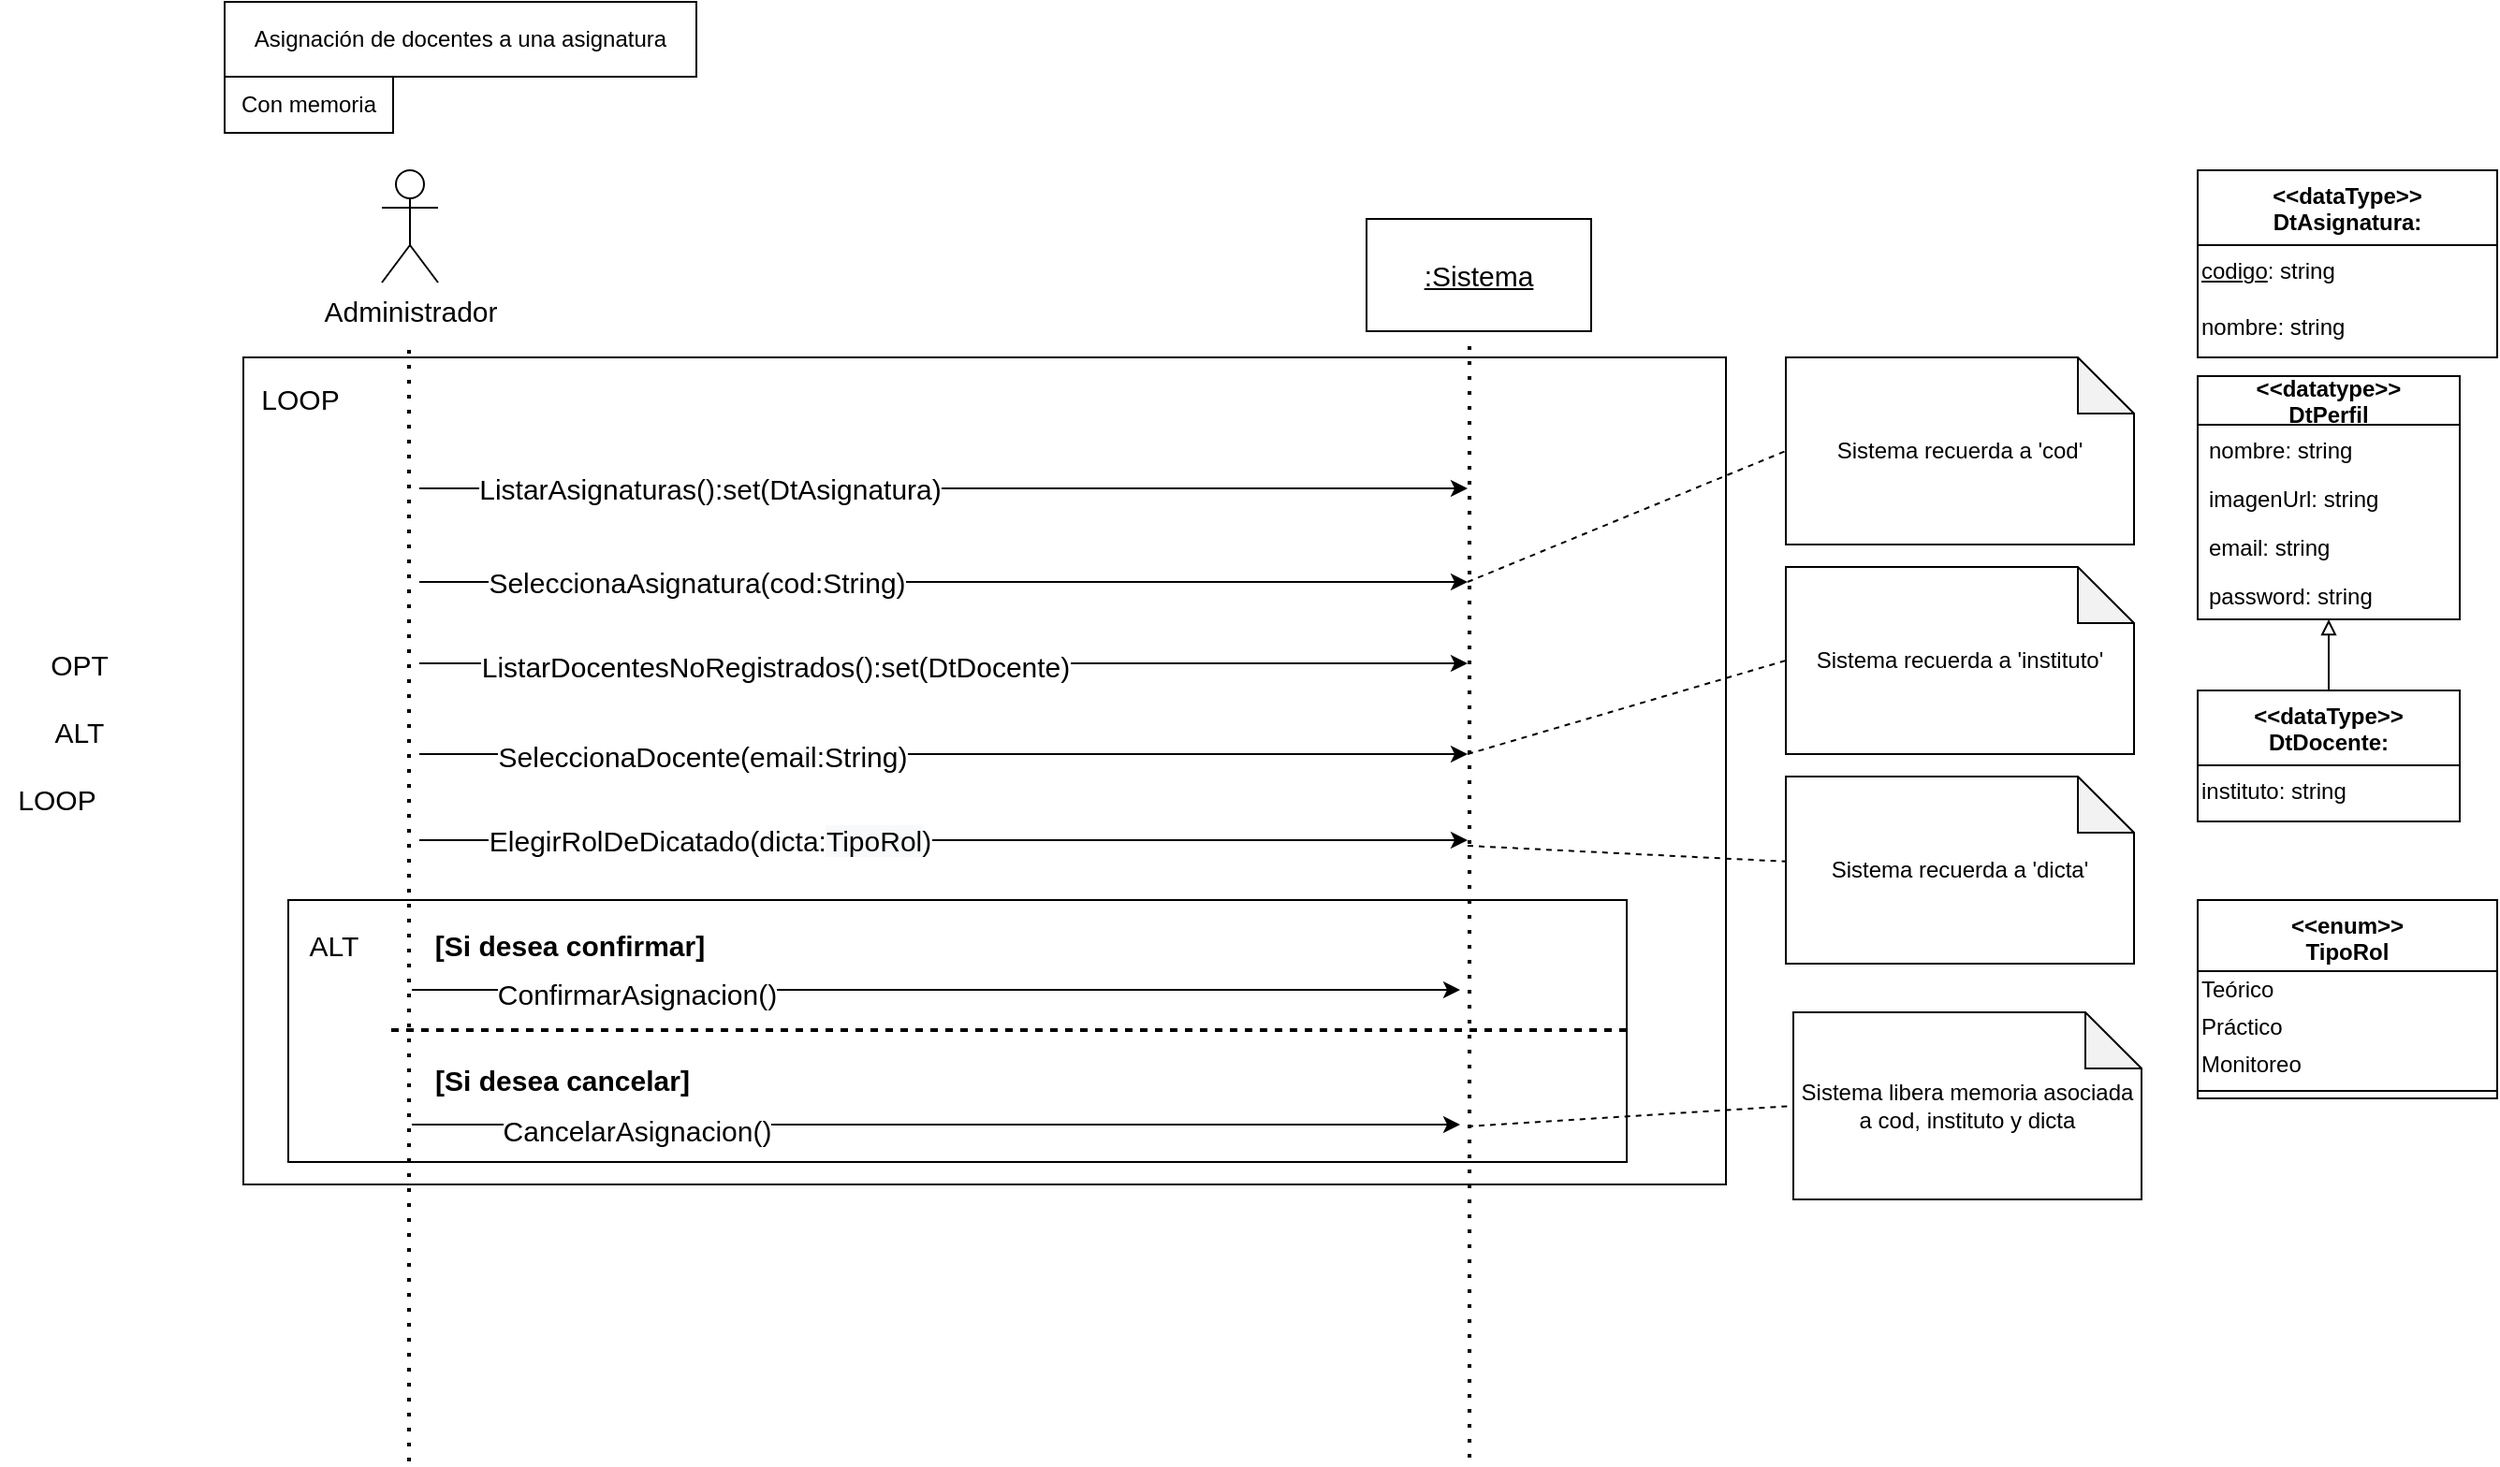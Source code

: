 <mxfile version="14.6.9" type="device"><diagram id="W6FUq6Eh3iZgOSbd2z0p" name="Página-1"><mxGraphModel dx="882" dy="3784" grid="1" gridSize="10" guides="1" tooltips="1" connect="1" arrows="1" fold="1" page="1" pageScale="1" pageWidth="2339" pageHeight="3300" math="0" shadow="0"><root><mxCell id="0"/><mxCell id="1" parent="0"/><mxCell id="vD5pkAqFGKO71ZNJYTS4-65" value="" style="rounded=0;whiteSpace=wrap;html=1;sketch=0;fillColor=none;fontSize=15;" parent="1" vertex="1"><mxGeometry x="156" y="170" width="792" height="442" as="geometry"/></mxCell><mxCell id="vD5pkAqFGKO71ZNJYTS4-1" value="" style="endArrow=none;dashed=1;html=1;dashPattern=1 3;strokeWidth=2;" parent="1" edge="1"><mxGeometry width="50" height="50" relative="1" as="geometry"><mxPoint x="244.5" y="760" as="sourcePoint"/><mxPoint x="244.5" y="160" as="targetPoint"/></mxGeometry></mxCell><mxCell id="vD5pkAqFGKO71ZNJYTS4-2" value="&lt;font style=&quot;font-size: 15px&quot;&gt;Administrador&lt;/font&gt;" style="shape=umlActor;verticalLabelPosition=bottom;verticalAlign=top;html=1;outlineConnect=0;" parent="1" vertex="1"><mxGeometry x="230" y="70" width="30" height="60" as="geometry"/></mxCell><mxCell id="vD5pkAqFGKO71ZNJYTS4-4" value="ALT" style="text;html=1;align=center;verticalAlign=middle;resizable=0;points=[];autosize=1;fontSize=15;" parent="1" vertex="1"><mxGeometry x="44" y="358" width="48" height="24" as="geometry"/></mxCell><mxCell id="vD5pkAqFGKO71ZNJYTS4-5" value="OPT" style="text;html=1;align=center;verticalAlign=middle;resizable=0;points=[];autosize=1;fontSize=15;" parent="1" vertex="1"><mxGeometry x="44" y="322" width="48" height="24" as="geometry"/></mxCell><mxCell id="vD5pkAqFGKO71ZNJYTS4-6" value="LOOP" style="text;html=1;align=center;verticalAlign=middle;resizable=0;points=[];autosize=1;fontSize=15;" parent="1" vertex="1"><mxGeometry x="26" y="394" width="60" height="24" as="geometry"/></mxCell><mxCell id="vD5pkAqFGKO71ZNJYTS4-7" value="" style="endArrow=none;dashed=1;html=1;dashPattern=1 3;strokeWidth=2;" parent="1" edge="1"><mxGeometry width="50" height="50" relative="1" as="geometry"><mxPoint x="811" y="758" as="sourcePoint"/><mxPoint x="811" y="158" as="targetPoint"/></mxGeometry></mxCell><mxCell id="vD5pkAqFGKO71ZNJYTS4-8" value="&lt;u&gt;:Sistema&lt;/u&gt;" style="rounded=0;whiteSpace=wrap;html=1;sketch=0;fillColor=none;fontSize=15;" parent="1" vertex="1"><mxGeometry x="756" y="96" width="120" height="60" as="geometry"/></mxCell><mxCell id="vD5pkAqFGKO71ZNJYTS4-11" value="" style="endArrow=classic;html=1;" parent="1" edge="1"><mxGeometry width="50" height="50" relative="1" as="geometry"><mxPoint x="250" y="240" as="sourcePoint"/><mxPoint x="810" y="240" as="targetPoint"/></mxGeometry></mxCell><mxCell id="vD5pkAqFGKO71ZNJYTS4-16" value="ListarAsignaturas():set(DtAsignatura)" style="edgeLabel;html=1;align=center;verticalAlign=middle;resizable=0;points=[];fontSize=15;" parent="vD5pkAqFGKO71ZNJYTS4-11" vertex="1" connectable="0"><mxGeometry x="-0.55" y="2" relative="1" as="geometry"><mxPoint x="29" y="2" as="offset"/></mxGeometry></mxCell><mxCell id="vD5pkAqFGKO71ZNJYTS4-22" value="&lt;&lt;dataType&gt;&gt;&#10;DtAsignatura:" style="swimlane;fontStyle=1;align=center;verticalAlign=top;childLayout=stackLayout;horizontal=1;startSize=40;horizontalStack=0;resizeParent=1;resizeParentMax=0;resizeLast=0;collapsible=1;marginBottom=0;" parent="1" vertex="1"><mxGeometry x="1200" y="70" width="160" height="100" as="geometry"><mxRectangle x="830" y="410" width="100" height="26" as="alternateBounds"/></mxGeometry></mxCell><mxCell id="vD5pkAqFGKO71ZNJYTS4-23" value="&lt;u style=&quot;font-family: &amp;#34;helvetica&amp;#34; ; font-size: 12px ; font-style: normal ; font-weight: 400 ; letter-spacing: normal ; text-align: center ; text-indent: 0px ; text-transform: none ; word-spacing: 0px&quot;&gt;codigo&lt;/u&gt;&lt;span style=&quot;font-family: &amp;#34;helvetica&amp;#34; ; font-size: 12px ; font-style: normal ; font-weight: 400 ; letter-spacing: normal ; text-align: center ; text-indent: 0px ; text-transform: none ; word-spacing: 0px ; display: inline ; float: none&quot;&gt;: string&lt;/span&gt;" style="text;whiteSpace=wrap;html=1;" parent="vD5pkAqFGKO71ZNJYTS4-22" vertex="1"><mxGeometry y="40" width="160" height="30" as="geometry"/></mxCell><mxCell id="vD5pkAqFGKO71ZNJYTS4-24" value="&lt;span style=&quot;font-family: &amp;#34;helvetica&amp;#34; ; font-size: 12px ; font-style: normal ; font-weight: 400 ; letter-spacing: normal ; text-align: center ; text-indent: 0px ; text-transform: none ; word-spacing: 0px ; display: inline ; float: none&quot;&gt;nombre: string&lt;/span&gt;" style="text;whiteSpace=wrap;html=1;" parent="vD5pkAqFGKO71ZNJYTS4-22" vertex="1"><mxGeometry y="70" width="160" height="30" as="geometry"/></mxCell><mxCell id="vD5pkAqFGKO71ZNJYTS4-26" value="" style="endArrow=classic;html=1;" parent="1" edge="1"><mxGeometry width="50" height="50" relative="1" as="geometry"><mxPoint x="250" y="290" as="sourcePoint"/><mxPoint x="810" y="290" as="targetPoint"/></mxGeometry></mxCell><mxCell id="vD5pkAqFGKO71ZNJYTS4-27" value="SeleccionaAsignatura(cod:String)" style="edgeLabel;html=1;align=center;verticalAlign=middle;resizable=0;points=[];fontSize=15;" parent="vD5pkAqFGKO71ZNJYTS4-26" vertex="1" connectable="0"><mxGeometry x="-0.818" y="-3" relative="1" as="geometry"><mxPoint x="97" y="-3" as="offset"/></mxGeometry></mxCell><mxCell id="vD5pkAqFGKO71ZNJYTS4-28" value="" style="endArrow=classic;html=1;" parent="1" edge="1"><mxGeometry width="50" height="50" relative="1" as="geometry"><mxPoint x="250" y="333.5" as="sourcePoint"/><mxPoint x="810" y="333.5" as="targetPoint"/></mxGeometry></mxCell><mxCell id="vD5pkAqFGKO71ZNJYTS4-29" value="ListarDocentesNoRegistrados():set(DtDocente)" style="edgeLabel;html=1;align=center;verticalAlign=middle;resizable=0;points=[];fontSize=15;" parent="vD5pkAqFGKO71ZNJYTS4-28" vertex="1" connectable="0"><mxGeometry x="-0.55" y="2" relative="1" as="geometry"><mxPoint x="64" y="3" as="offset"/></mxGeometry></mxCell><mxCell id="vD5pkAqFGKO71ZNJYTS4-34" value="&lt;&lt;dataType&gt;&gt;&#10;DtDocente:" style="swimlane;fontStyle=1;align=center;verticalAlign=top;childLayout=stackLayout;horizontal=1;startSize=40;horizontalStack=0;resizeParent=1;resizeParentMax=0;resizeLast=0;collapsible=1;marginBottom=0;" parent="1" vertex="1"><mxGeometry x="1200" y="348" width="140" height="70" as="geometry"><mxRectangle x="400" y="190" width="80" height="26" as="alternateBounds"/></mxGeometry></mxCell><mxCell id="vD5pkAqFGKO71ZNJYTS4-35" value="&lt;div style=&quot;text-align: center&quot;&gt;&lt;font face=&quot;helvetica&quot;&gt;instituto: string&lt;/font&gt;&lt;/div&gt;" style="text;whiteSpace=wrap;html=1;" parent="vD5pkAqFGKO71ZNJYTS4-34" vertex="1"><mxGeometry y="40" width="140" height="30" as="geometry"/></mxCell><mxCell id="vD5pkAqFGKO71ZNJYTS4-37" value="" style="endArrow=classic;html=1;" parent="1" edge="1"><mxGeometry width="50" height="50" relative="1" as="geometry"><mxPoint x="250" y="382" as="sourcePoint"/><mxPoint x="810" y="382" as="targetPoint"/></mxGeometry></mxCell><mxCell id="vD5pkAqFGKO71ZNJYTS4-38" value="SeleccionaDocente(email:String)" style="edgeLabel;html=1;align=center;verticalAlign=middle;resizable=0;points=[];fontSize=15;" parent="vD5pkAqFGKO71ZNJYTS4-37" vertex="1" connectable="0"><mxGeometry x="-0.818" y="-3" relative="1" as="geometry"><mxPoint x="100" y="-2" as="offset"/></mxGeometry></mxCell><mxCell id="vD5pkAqFGKO71ZNJYTS4-41" value="&lt;&lt;enum&gt;&gt;&#10;TipoRol" style="swimlane;fontStyle=1;align=center;verticalAlign=top;childLayout=stackLayout;horizontal=1;startSize=38;horizontalStack=0;resizeParent=1;resizeParentMax=0;resizeLast=0;collapsible=1;marginBottom=0;fontSize=12;" parent="1" vertex="1"><mxGeometry x="1200" y="460" width="160" height="106" as="geometry"/></mxCell><mxCell id="vD5pkAqFGKO71ZNJYTS4-46" value="Teórico" style="text;html=1;align=left;verticalAlign=middle;resizable=0;points=[];autosize=1;fontSize=12;" parent="vD5pkAqFGKO71ZNJYTS4-41" vertex="1"><mxGeometry y="38" width="160" height="20" as="geometry"/></mxCell><mxCell id="vD5pkAqFGKO71ZNJYTS4-47" value="Práctico" style="text;html=1;align=left;verticalAlign=middle;resizable=0;points=[];autosize=1;fontSize=12;" parent="vD5pkAqFGKO71ZNJYTS4-41" vertex="1"><mxGeometry y="58" width="160" height="20" as="geometry"/></mxCell><mxCell id="vD5pkAqFGKO71ZNJYTS4-48" value="Monitoreo" style="text;html=1;align=left;verticalAlign=middle;resizable=0;points=[];autosize=1;fontSize=12;" parent="vD5pkAqFGKO71ZNJYTS4-41" vertex="1"><mxGeometry y="78" width="160" height="20" as="geometry"/></mxCell><mxCell id="vD5pkAqFGKO71ZNJYTS4-43" value="" style="line;strokeWidth=1;fillColor=none;align=left;verticalAlign=middle;spacingTop=-1;spacingLeft=3;spacingRight=3;rotatable=0;labelPosition=right;points=[];portConstraint=eastwest;" parent="vD5pkAqFGKO71ZNJYTS4-41" vertex="1"><mxGeometry y="98" width="160" height="8" as="geometry"/></mxCell><mxCell id="vD5pkAqFGKO71ZNJYTS4-49" value="" style="endArrow=classic;html=1;" parent="1" edge="1"><mxGeometry width="50" height="50" relative="1" as="geometry"><mxPoint x="250" y="428" as="sourcePoint"/><mxPoint x="810" y="428" as="targetPoint"/></mxGeometry></mxCell><mxCell id="vD5pkAqFGKO71ZNJYTS4-50" value="ElegirRolDeDicatado(dicta:&lt;span style=&quot;background-color: rgb(248 , 249 , 250)&quot;&gt;&lt;font style=&quot;font-size: 15px&quot;&gt;TipoRol&lt;/font&gt;&lt;/span&gt;)" style="edgeLabel;html=1;align=center;verticalAlign=middle;resizable=0;points=[];fontSize=15;" parent="vD5pkAqFGKO71ZNJYTS4-49" vertex="1" connectable="0"><mxGeometry x="-0.55" y="2" relative="1" as="geometry"><mxPoint x="29" y="2" as="offset"/></mxGeometry></mxCell><mxCell id="vD5pkAqFGKO71ZNJYTS4-55" value="" style="rounded=0;whiteSpace=wrap;html=1;fillColor=none;" parent="1" vertex="1"><mxGeometry x="180" y="460" width="715" height="140" as="geometry"/></mxCell><mxCell id="vD5pkAqFGKO71ZNJYTS4-56" value="" style="endArrow=classic;html=1;" parent="1" edge="1"><mxGeometry width="50" height="50" relative="1" as="geometry"><mxPoint x="246" y="508" as="sourcePoint"/><mxPoint x="806" y="508" as="targetPoint"/></mxGeometry></mxCell><mxCell id="vD5pkAqFGKO71ZNJYTS4-57" value="ConfirmarAsignacion()" style="edgeLabel;html=1;align=center;verticalAlign=middle;resizable=0;points=[];fontSize=15;" parent="vD5pkAqFGKO71ZNJYTS4-56" vertex="1" connectable="0"><mxGeometry x="-0.468" y="-2" relative="1" as="geometry"><mxPoint x="-29" as="offset"/></mxGeometry></mxCell><mxCell id="vD5pkAqFGKO71ZNJYTS4-58" value="" style="endArrow=none;dashed=1;html=1;dashPattern=1 3;strokeWidth=2;fontSize=15;entryX=1;entryY=0.5;entryDx=0;entryDy=0;" parent="1" edge="1"><mxGeometry width="50" height="50" relative="1" as="geometry"><mxPoint x="237" y="529.5" as="sourcePoint"/><mxPoint x="897" y="529.5" as="targetPoint"/></mxGeometry></mxCell><mxCell id="vD5pkAqFGKO71ZNJYTS4-59" value="ALT" style="text;html=1;align=center;verticalAlign=middle;resizable=0;points=[];autosize=1;fontSize=15;" parent="1" vertex="1"><mxGeometry x="180" y="472" width="48" height="24" as="geometry"/></mxCell><mxCell id="vD5pkAqFGKO71ZNJYTS4-60" value="&lt;b&gt;[Si desea confirmar]&lt;/b&gt;" style="text;html=1;align=center;verticalAlign=middle;resizable=0;points=[];autosize=1;fontSize=15;" parent="1" vertex="1"><mxGeometry x="250" y="474" width="160" height="20" as="geometry"/></mxCell><mxCell id="vD5pkAqFGKO71ZNJYTS4-61" value="" style="endArrow=classic;html=1;" parent="1" edge="1"><mxGeometry width="50" height="50" relative="1" as="geometry"><mxPoint x="246" y="580" as="sourcePoint"/><mxPoint x="806" y="580" as="targetPoint"/></mxGeometry></mxCell><mxCell id="vD5pkAqFGKO71ZNJYTS4-62" value="CancelarAsignacion()" style="edgeLabel;html=1;align=center;verticalAlign=middle;resizable=0;points=[];fontSize=15;" parent="vD5pkAqFGKO71ZNJYTS4-61" vertex="1" connectable="0"><mxGeometry x="-0.457" y="-3" relative="1" as="geometry"><mxPoint x="-32" as="offset"/></mxGeometry></mxCell><mxCell id="vD5pkAqFGKO71ZNJYTS4-63" value="&lt;b&gt;[Si desea cancelar]&lt;/b&gt;" style="text;html=1;align=center;verticalAlign=middle;resizable=0;points=[];autosize=1;fontSize=15;" parent="1" vertex="1"><mxGeometry x="251" y="546" width="150" height="20" as="geometry"/></mxCell><mxCell id="vD5pkAqFGKO71ZNJYTS4-64" value="" style="endArrow=none;dashed=1;html=1;dashPattern=1 3;strokeWidth=2;fontSize=15;entryX=1;entryY=0.5;entryDx=0;entryDy=0;" parent="1" edge="1"><mxGeometry width="50" height="50" relative="1" as="geometry"><mxPoint x="235" y="529.5" as="sourcePoint"/><mxPoint x="895" y="529.5" as="targetPoint"/></mxGeometry></mxCell><mxCell id="vD5pkAqFGKO71ZNJYTS4-66" value="LOOP" style="text;html=1;align=center;verticalAlign=middle;resizable=0;points=[];autosize=1;fontSize=15;" parent="1" vertex="1"><mxGeometry x="156" y="180" width="60" height="24" as="geometry"/></mxCell><mxCell id="zfWNvsqb7oHkz80ThLLr-1" value="Sistema recuerda a 'cod'" style="shape=note;whiteSpace=wrap;html=1;backgroundOutline=1;darkOpacity=0.05;" parent="1" vertex="1"><mxGeometry x="980" y="170" width="186" height="100" as="geometry"/></mxCell><mxCell id="zfWNvsqb7oHkz80ThLLr-2" value="" style="endArrow=none;dashed=1;html=1;entryX=0;entryY=0.5;entryDx=0;entryDy=0;entryPerimeter=0;" parent="1" target="zfWNvsqb7oHkz80ThLLr-1" edge="1"><mxGeometry width="50" height="50" relative="1" as="geometry"><mxPoint x="810" y="290" as="sourcePoint"/><mxPoint x="860" y="240" as="targetPoint"/></mxGeometry></mxCell><mxCell id="zfWNvsqb7oHkz80ThLLr-3" value="Sistema recuerda a 'instituto'" style="shape=note;whiteSpace=wrap;html=1;backgroundOutline=1;darkOpacity=0.05;" parent="1" vertex="1"><mxGeometry x="980" y="282" width="186" height="100" as="geometry"/></mxCell><mxCell id="zfWNvsqb7oHkz80ThLLr-4" value="Sistema recuerda a 'dicta'" style="shape=note;whiteSpace=wrap;html=1;backgroundOutline=1;darkOpacity=0.05;" parent="1" vertex="1"><mxGeometry x="980" y="394" width="186" height="100" as="geometry"/></mxCell><mxCell id="zfWNvsqb7oHkz80ThLLr-5" value="" style="endArrow=none;dashed=1;html=1;" parent="1" target="zfWNvsqb7oHkz80ThLLr-4" edge="1"><mxGeometry width="50" height="50" relative="1" as="geometry"><mxPoint x="810" y="431" as="sourcePoint"/><mxPoint x="860" y="381" as="targetPoint"/></mxGeometry></mxCell><mxCell id="zfWNvsqb7oHkz80ThLLr-6" value="" style="endArrow=none;dashed=1;html=1;entryX=0;entryY=0.5;entryDx=0;entryDy=0;entryPerimeter=0;" parent="1" target="zfWNvsqb7oHkz80ThLLr-3" edge="1"><mxGeometry width="50" height="50" relative="1" as="geometry"><mxPoint x="810" y="382" as="sourcePoint"/><mxPoint x="860" y="332" as="targetPoint"/></mxGeometry></mxCell><mxCell id="zfWNvsqb7oHkz80ThLLr-7" value="Sistema libera memoria asociada a cod, instituto y dicta" style="shape=note;whiteSpace=wrap;html=1;backgroundOutline=1;darkOpacity=0.05;" parent="1" vertex="1"><mxGeometry x="984" y="520" width="186" height="100" as="geometry"/></mxCell><mxCell id="zfWNvsqb7oHkz80ThLLr-10" value="" style="endArrow=none;dashed=1;html=1;entryX=0;entryY=0.5;entryDx=0;entryDy=0;entryPerimeter=0;" parent="1" target="zfWNvsqb7oHkz80ThLLr-7" edge="1"><mxGeometry width="50" height="50" relative="1" as="geometry"><mxPoint x="810" y="581" as="sourcePoint"/><mxPoint x="860" y="531" as="targetPoint"/></mxGeometry></mxCell><mxCell id="WxI5Oq4Rz3i0Z-Snk9GX-1" value="Asignación de docentes a una asignatura" style="rounded=0;whiteSpace=wrap;html=1;" vertex="1" parent="1"><mxGeometry x="146" y="-20" width="252" height="40" as="geometry"/></mxCell><mxCell id="WxI5Oq4Rz3i0Z-Snk9GX-2" value="Con memoria" style="rounded=0;whiteSpace=wrap;html=1;" vertex="1" parent="1"><mxGeometry x="146" y="20" width="90" height="30" as="geometry"/></mxCell><mxCell id="WxI5Oq4Rz3i0Z-Snk9GX-10" style="edgeStyle=orthogonalEdgeStyle;rounded=0;orthogonalLoop=1;jettySize=auto;html=1;entryX=0.5;entryY=0;entryDx=0;entryDy=0;endArrow=none;endFill=0;startArrow=block;startFill=0;" edge="1" parent="1" source="WxI5Oq4Rz3i0Z-Snk9GX-4" target="vD5pkAqFGKO71ZNJYTS4-34"><mxGeometry relative="1" as="geometry"/></mxCell><mxCell id="WxI5Oq4Rz3i0Z-Snk9GX-4" value="&lt;&lt;datatype&gt;&gt;&#10;DtPerfil" style="swimlane;fontStyle=1;childLayout=stackLayout;horizontal=1;startSize=26;fillColor=none;horizontalStack=0;resizeParent=1;resizeParentMax=0;resizeLast=0;collapsible=1;marginBottom=0;" vertex="1" parent="1"><mxGeometry x="1200" y="180" width="140" height="130" as="geometry"/></mxCell><mxCell id="WxI5Oq4Rz3i0Z-Snk9GX-5" value="nombre: string" style="text;strokeColor=none;fillColor=none;align=left;verticalAlign=top;spacingLeft=4;spacingRight=4;overflow=hidden;rotatable=0;points=[[0,0.5],[1,0.5]];portConstraint=eastwest;" vertex="1" parent="WxI5Oq4Rz3i0Z-Snk9GX-4"><mxGeometry y="26" width="140" height="26" as="geometry"/></mxCell><mxCell id="WxI5Oq4Rz3i0Z-Snk9GX-6" value="imagenUrl: string" style="text;strokeColor=none;fillColor=none;align=left;verticalAlign=top;spacingLeft=4;spacingRight=4;overflow=hidden;rotatable=0;points=[[0,0.5],[1,0.5]];portConstraint=eastwest;" vertex="1" parent="WxI5Oq4Rz3i0Z-Snk9GX-4"><mxGeometry y="52" width="140" height="26" as="geometry"/></mxCell><mxCell id="WxI5Oq4Rz3i0Z-Snk9GX-7" value="email: string" style="text;strokeColor=none;fillColor=none;align=left;verticalAlign=top;spacingLeft=4;spacingRight=4;overflow=hidden;rotatable=0;points=[[0,0.5],[1,0.5]];portConstraint=eastwest;" vertex="1" parent="WxI5Oq4Rz3i0Z-Snk9GX-4"><mxGeometry y="78" width="140" height="26" as="geometry"/></mxCell><mxCell id="WxI5Oq4Rz3i0Z-Snk9GX-8" value="password: string" style="text;strokeColor=none;fillColor=none;align=left;verticalAlign=top;spacingLeft=4;spacingRight=4;overflow=hidden;rotatable=0;points=[[0,0.5],[1,0.5]];portConstraint=eastwest;" vertex="1" parent="WxI5Oq4Rz3i0Z-Snk9GX-4"><mxGeometry y="104" width="140" height="26" as="geometry"/></mxCell></root></mxGraphModel></diagram></mxfile>